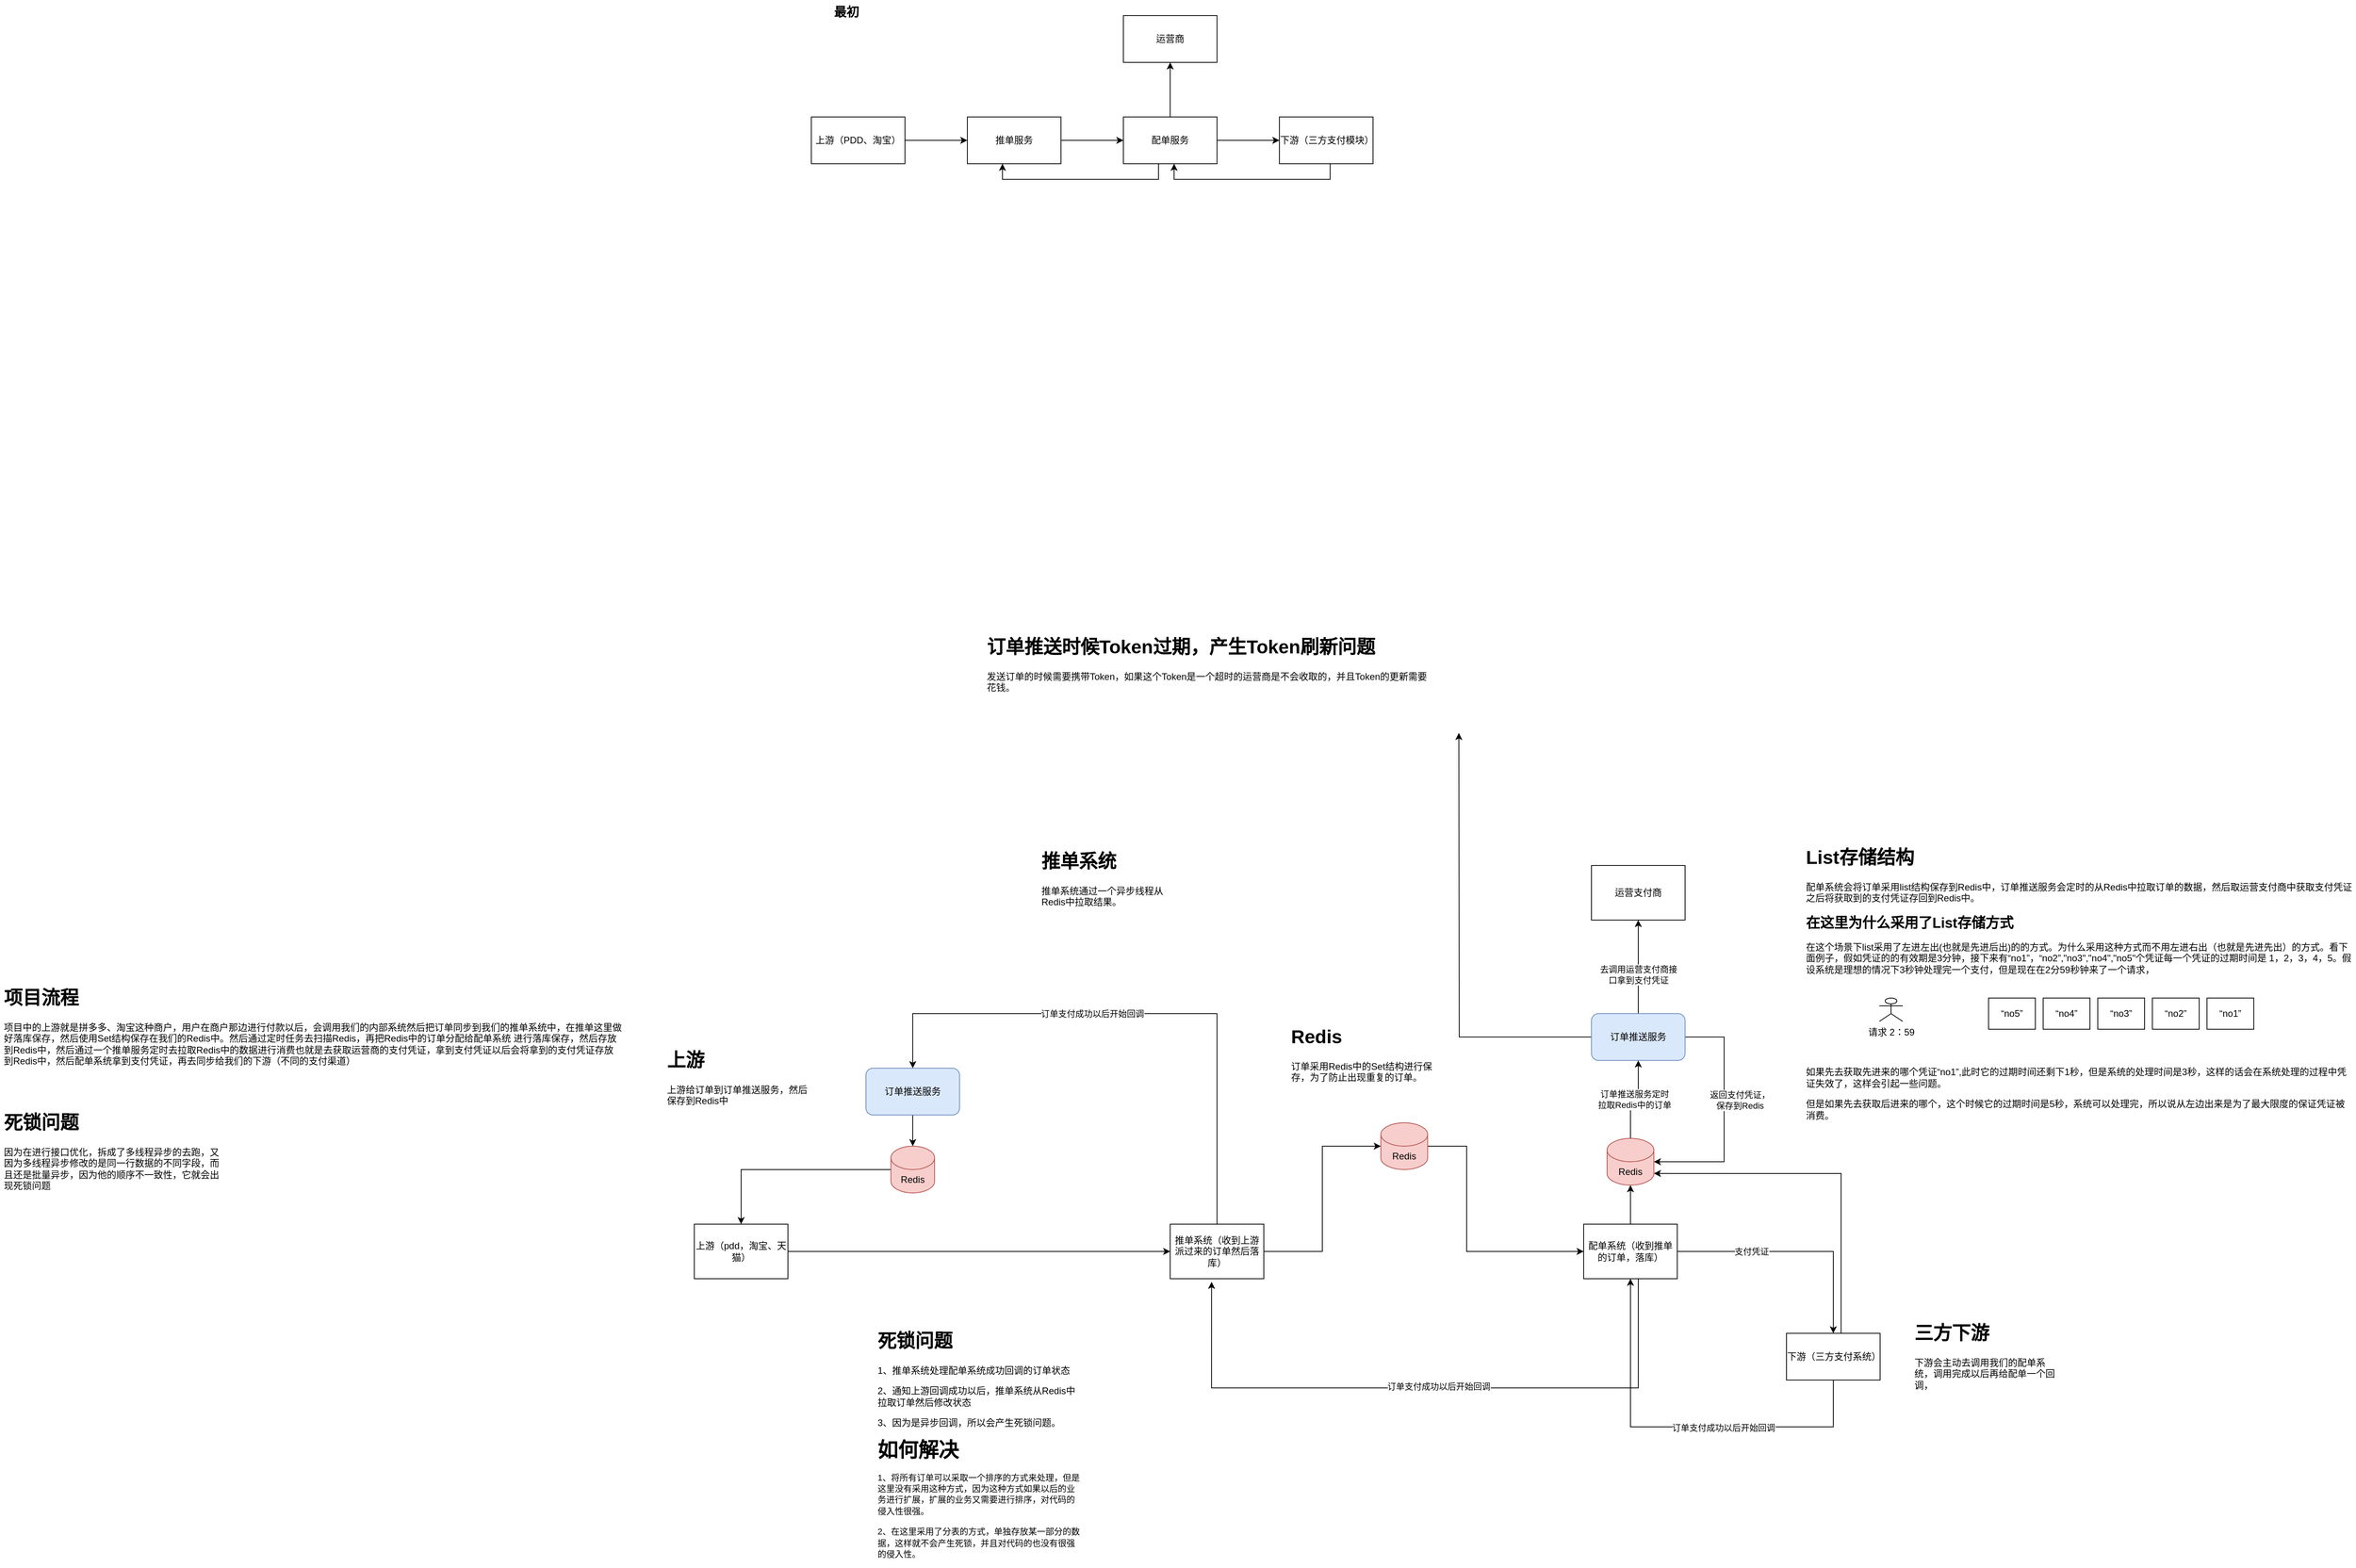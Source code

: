<mxfile version="21.1.5" type="github">
  <diagram name="第 1 页" id="uLm2FXyUYoYFo3uHgV7U">
    <mxGraphModel dx="2704" dy="1718" grid="1" gridSize="10" guides="1" tooltips="1" connect="1" arrows="1" fold="1" page="1" pageScale="1" pageWidth="827" pageHeight="1169" math="0" shadow="0">
      <root>
        <mxCell id="0" />
        <mxCell id="1" parent="0" />
        <mxCell id="qJ08ZY0-j0J5e2I6gDsd-131" style="edgeStyle=orthogonalEdgeStyle;rounded=0;orthogonalLoop=1;jettySize=auto;html=1;entryX=0;entryY=0.5;entryDx=0;entryDy=0;" edge="1" parent="1" source="qJ08ZY0-j0J5e2I6gDsd-43" target="qJ08ZY0-j0J5e2I6gDsd-52">
          <mxGeometry relative="1" as="geometry" />
        </mxCell>
        <mxCell id="qJ08ZY0-j0J5e2I6gDsd-43" value="上游（pdd，淘宝、天猫）" style="rounded=0;whiteSpace=wrap;html=1;" vertex="1" parent="1">
          <mxGeometry x="-150" y="750" width="120" height="70" as="geometry" />
        </mxCell>
        <mxCell id="qJ08ZY0-j0J5e2I6gDsd-78" style="edgeStyle=orthogonalEdgeStyle;rounded=0;orthogonalLoop=1;jettySize=auto;html=1;entryX=0;entryY=0.5;entryDx=0;entryDy=0;entryPerimeter=0;" edge="1" parent="1" source="qJ08ZY0-j0J5e2I6gDsd-52" target="qJ08ZY0-j0J5e2I6gDsd-77">
          <mxGeometry relative="1" as="geometry" />
        </mxCell>
        <mxCell id="qJ08ZY0-j0J5e2I6gDsd-123" value="订单支付成功以后开始回调" style="edgeStyle=orthogonalEdgeStyle;rounded=0;orthogonalLoop=1;jettySize=auto;html=1;entryX=0.5;entryY=0;entryDx=0;entryDy=0;" edge="1" parent="1" source="qJ08ZY0-j0J5e2I6gDsd-52" target="qJ08ZY0-j0J5e2I6gDsd-96">
          <mxGeometry x="0.179" relative="1" as="geometry">
            <Array as="points">
              <mxPoint x="520" y="480" />
              <mxPoint x="130" y="480" />
            </Array>
            <mxPoint as="offset" />
          </mxGeometry>
        </mxCell>
        <mxCell id="qJ08ZY0-j0J5e2I6gDsd-52" value="推单系统（收到上游派过来的订单然后落库）" style="rounded=0;whiteSpace=wrap;html=1;" vertex="1" parent="1">
          <mxGeometry x="460" y="750" width="120" height="70" as="geometry" />
        </mxCell>
        <mxCell id="qJ08ZY0-j0J5e2I6gDsd-57" style="edgeStyle=orthogonalEdgeStyle;rounded=0;orthogonalLoop=1;jettySize=auto;html=1;" edge="1" parent="1" source="qJ08ZY0-j0J5e2I6gDsd-54" target="qJ08ZY0-j0J5e2I6gDsd-56">
          <mxGeometry relative="1" as="geometry" />
        </mxCell>
        <mxCell id="qJ08ZY0-j0J5e2I6gDsd-101" value="支付凭证" style="edgeLabel;html=1;align=center;verticalAlign=middle;resizable=0;points=[];" vertex="1" connectable="0" parent="qJ08ZY0-j0J5e2I6gDsd-57">
          <mxGeometry x="-0.113" y="-1" relative="1" as="geometry">
            <mxPoint x="-41" y="-1" as="offset" />
          </mxGeometry>
        </mxCell>
        <mxCell id="qJ08ZY0-j0J5e2I6gDsd-68" style="edgeStyle=orthogonalEdgeStyle;rounded=0;orthogonalLoop=1;jettySize=auto;html=1;entryX=0.5;entryY=1;entryDx=0;entryDy=0;entryPerimeter=0;" edge="1" parent="1" source="qJ08ZY0-j0J5e2I6gDsd-54" target="qJ08ZY0-j0J5e2I6gDsd-60">
          <mxGeometry relative="1" as="geometry" />
        </mxCell>
        <mxCell id="qJ08ZY0-j0J5e2I6gDsd-84" style="edgeStyle=orthogonalEdgeStyle;rounded=0;orthogonalLoop=1;jettySize=auto;html=1;entryX=0.442;entryY=1.057;entryDx=0;entryDy=0;entryPerimeter=0;" edge="1" parent="1" source="qJ08ZY0-j0J5e2I6gDsd-54" target="qJ08ZY0-j0J5e2I6gDsd-52">
          <mxGeometry relative="1" as="geometry">
            <Array as="points">
              <mxPoint x="1060" y="960" />
              <mxPoint x="513" y="960" />
            </Array>
          </mxGeometry>
        </mxCell>
        <mxCell id="qJ08ZY0-j0J5e2I6gDsd-85" value="订单支付成功以后开始回调" style="edgeLabel;html=1;align=center;verticalAlign=middle;resizable=0;points=[];" vertex="1" connectable="0" parent="qJ08ZY0-j0J5e2I6gDsd-84">
          <mxGeometry x="-0.038" y="-2" relative="1" as="geometry">
            <mxPoint as="offset" />
          </mxGeometry>
        </mxCell>
        <mxCell id="qJ08ZY0-j0J5e2I6gDsd-54" value="配单系统（收到推单的订单，落库）" style="rounded=0;whiteSpace=wrap;html=1;" vertex="1" parent="1">
          <mxGeometry x="990" y="750" width="120" height="70" as="geometry" />
        </mxCell>
        <mxCell id="qJ08ZY0-j0J5e2I6gDsd-75" style="edgeStyle=orthogonalEdgeStyle;rounded=0;orthogonalLoop=1;jettySize=auto;html=1;entryX=0.5;entryY=1;entryDx=0;entryDy=0;" edge="1" parent="1" source="qJ08ZY0-j0J5e2I6gDsd-56" target="qJ08ZY0-j0J5e2I6gDsd-54">
          <mxGeometry relative="1" as="geometry">
            <Array as="points">
              <mxPoint x="1310" y="1010" />
              <mxPoint x="1050" y="1010" />
            </Array>
          </mxGeometry>
        </mxCell>
        <mxCell id="qJ08ZY0-j0J5e2I6gDsd-76" value="订单支付成功以后开始回调" style="edgeLabel;html=1;align=center;verticalAlign=middle;resizable=0;points=[];" vertex="1" connectable="0" parent="qJ08ZY0-j0J5e2I6gDsd-75">
          <mxGeometry x="-0.211" y="1" relative="1" as="geometry">
            <mxPoint as="offset" />
          </mxGeometry>
        </mxCell>
        <mxCell id="qJ08ZY0-j0J5e2I6gDsd-102" style="edgeStyle=orthogonalEdgeStyle;rounded=0;orthogonalLoop=1;jettySize=auto;html=1;entryX=1;entryY=1;entryDx=0;entryDy=-15;entryPerimeter=0;" edge="1" parent="1" source="qJ08ZY0-j0J5e2I6gDsd-56" target="qJ08ZY0-j0J5e2I6gDsd-60">
          <mxGeometry relative="1" as="geometry">
            <Array as="points">
              <mxPoint x="1320" y="685" />
            </Array>
          </mxGeometry>
        </mxCell>
        <mxCell id="qJ08ZY0-j0J5e2I6gDsd-56" value="下游（三方支付系统）" style="rounded=0;whiteSpace=wrap;html=1;" vertex="1" parent="1">
          <mxGeometry x="1250" y="890" width="120" height="60" as="geometry" />
        </mxCell>
        <mxCell id="qJ08ZY0-j0J5e2I6gDsd-69" style="edgeStyle=orthogonalEdgeStyle;rounded=0;orthogonalLoop=1;jettySize=auto;html=1;" edge="1" parent="1" source="qJ08ZY0-j0J5e2I6gDsd-58" target="qJ08ZY0-j0J5e2I6gDsd-62">
          <mxGeometry relative="1" as="geometry" />
        </mxCell>
        <mxCell id="qJ08ZY0-j0J5e2I6gDsd-74" value="去调用运营支付商接&lt;br&gt;口拿到支付凭证" style="edgeLabel;html=1;align=center;verticalAlign=middle;resizable=0;points=[];" vertex="1" connectable="0" parent="qJ08ZY0-j0J5e2I6gDsd-69">
          <mxGeometry x="0.265" y="-1" relative="1" as="geometry">
            <mxPoint x="-1" y="26" as="offset" />
          </mxGeometry>
        </mxCell>
        <mxCell id="qJ08ZY0-j0J5e2I6gDsd-72" value="返回支付凭证，&lt;br&gt;保存到Redis" style="edgeStyle=orthogonalEdgeStyle;rounded=0;orthogonalLoop=1;jettySize=auto;html=1;entryX=1;entryY=0.5;entryDx=0;entryDy=0;entryPerimeter=0;" edge="1" parent="1" source="qJ08ZY0-j0J5e2I6gDsd-58" target="qJ08ZY0-j0J5e2I6gDsd-60">
          <mxGeometry x="-0.13" y="20" relative="1" as="geometry">
            <Array as="points">
              <mxPoint x="1170" y="510" />
              <mxPoint x="1170" y="670" />
            </Array>
            <mxPoint as="offset" />
          </mxGeometry>
        </mxCell>
        <mxCell id="qJ08ZY0-j0J5e2I6gDsd-111" style="edgeStyle=orthogonalEdgeStyle;rounded=0;orthogonalLoop=1;jettySize=auto;html=1;" edge="1" parent="1" source="qJ08ZY0-j0J5e2I6gDsd-58">
          <mxGeometry relative="1" as="geometry">
            <mxPoint x="830" y="120" as="targetPoint" />
          </mxGeometry>
        </mxCell>
        <mxCell id="qJ08ZY0-j0J5e2I6gDsd-58" value="订单推送服务" style="rounded=1;whiteSpace=wrap;html=1;fillColor=#dae8fc;strokeColor=#6c8ebf;" vertex="1" parent="1">
          <mxGeometry x="1000" y="480" width="120" height="60" as="geometry" />
        </mxCell>
        <mxCell id="qJ08ZY0-j0J5e2I6gDsd-70" value="订单推送服务定时&lt;br&gt;拉取Redis中的订单" style="edgeStyle=orthogonalEdgeStyle;rounded=0;orthogonalLoop=1;jettySize=auto;html=1;" edge="1" parent="1" source="qJ08ZY0-j0J5e2I6gDsd-60" target="qJ08ZY0-j0J5e2I6gDsd-58">
          <mxGeometry relative="1" as="geometry" />
        </mxCell>
        <mxCell id="qJ08ZY0-j0J5e2I6gDsd-60" value="Redis" style="shape=cylinder3;whiteSpace=wrap;html=1;boundedLbl=1;backgroundOutline=1;size=15;fillColor=#f8cecc;strokeColor=#b85450;" vertex="1" parent="1">
          <mxGeometry x="1020" y="640" width="60" height="60" as="geometry" />
        </mxCell>
        <mxCell id="qJ08ZY0-j0J5e2I6gDsd-62" value="运营支付商" style="rounded=0;whiteSpace=wrap;html=1;" vertex="1" parent="1">
          <mxGeometry x="1000" y="290" width="120" height="70" as="geometry" />
        </mxCell>
        <mxCell id="qJ08ZY0-j0J5e2I6gDsd-73" value="" style="group" vertex="1" connectable="0" parent="1">
          <mxGeometry y="-820" width="720" height="230" as="geometry" />
        </mxCell>
        <mxCell id="qJ08ZY0-j0J5e2I6gDsd-1" value="上游（PDD、淘宝）" style="rounded=0;whiteSpace=wrap;html=1;" vertex="1" parent="qJ08ZY0-j0J5e2I6gDsd-73">
          <mxGeometry y="150" width="120" height="60" as="geometry" />
        </mxCell>
        <mxCell id="qJ08ZY0-j0J5e2I6gDsd-2" value="推单服务" style="rounded=0;whiteSpace=wrap;html=1;" vertex="1" parent="qJ08ZY0-j0J5e2I6gDsd-73">
          <mxGeometry x="200" y="150" width="120" height="60" as="geometry" />
        </mxCell>
        <mxCell id="qJ08ZY0-j0J5e2I6gDsd-5" style="edgeStyle=orthogonalEdgeStyle;rounded=0;orthogonalLoop=1;jettySize=auto;html=1;entryX=0;entryY=0.5;entryDx=0;entryDy=0;" edge="1" parent="qJ08ZY0-j0J5e2I6gDsd-73" source="qJ08ZY0-j0J5e2I6gDsd-1" target="qJ08ZY0-j0J5e2I6gDsd-2">
          <mxGeometry relative="1" as="geometry" />
        </mxCell>
        <mxCell id="qJ08ZY0-j0J5e2I6gDsd-3" value="最初" style="text;html=1;strokeColor=none;fillColor=none;align=center;verticalAlign=middle;whiteSpace=wrap;rounded=0;fontSize=16;fontStyle=1" vertex="1" parent="qJ08ZY0-j0J5e2I6gDsd-73">
          <mxGeometry width="90" height="30" as="geometry" />
        </mxCell>
        <mxCell id="qJ08ZY0-j0J5e2I6gDsd-6" value="配单服务" style="rounded=0;whiteSpace=wrap;html=1;" vertex="1" parent="qJ08ZY0-j0J5e2I6gDsd-73">
          <mxGeometry x="400" y="150" width="120" height="60" as="geometry" />
        </mxCell>
        <mxCell id="qJ08ZY0-j0J5e2I6gDsd-7" style="edgeStyle=orthogonalEdgeStyle;rounded=0;orthogonalLoop=1;jettySize=auto;html=1;entryX=0;entryY=0.5;entryDx=0;entryDy=0;" edge="1" parent="qJ08ZY0-j0J5e2I6gDsd-73" source="qJ08ZY0-j0J5e2I6gDsd-2" target="qJ08ZY0-j0J5e2I6gDsd-6">
          <mxGeometry relative="1" as="geometry" />
        </mxCell>
        <mxCell id="qJ08ZY0-j0J5e2I6gDsd-12" style="edgeStyle=orthogonalEdgeStyle;rounded=0;orthogonalLoop=1;jettySize=auto;html=1;entryX=0.5;entryY=1;entryDx=0;entryDy=0;" edge="1" parent="qJ08ZY0-j0J5e2I6gDsd-73">
          <mxGeometry relative="1" as="geometry">
            <mxPoint x="665" y="210" as="sourcePoint" />
            <mxPoint x="465" y="210" as="targetPoint" />
            <Array as="points">
              <mxPoint x="665" y="230" />
              <mxPoint x="465" y="230" />
            </Array>
          </mxGeometry>
        </mxCell>
        <mxCell id="qJ08ZY0-j0J5e2I6gDsd-8" value="下游（三方支付模块）" style="rounded=0;whiteSpace=wrap;html=1;" vertex="1" parent="qJ08ZY0-j0J5e2I6gDsd-73">
          <mxGeometry x="600" y="150" width="120" height="60" as="geometry" />
        </mxCell>
        <mxCell id="qJ08ZY0-j0J5e2I6gDsd-9" style="edgeStyle=orthogonalEdgeStyle;rounded=0;orthogonalLoop=1;jettySize=auto;html=1;entryX=0;entryY=0.5;entryDx=0;entryDy=0;" edge="1" parent="qJ08ZY0-j0J5e2I6gDsd-73" source="qJ08ZY0-j0J5e2I6gDsd-6" target="qJ08ZY0-j0J5e2I6gDsd-8">
          <mxGeometry relative="1" as="geometry" />
        </mxCell>
        <mxCell id="qJ08ZY0-j0J5e2I6gDsd-10" value="运营商" style="rounded=0;whiteSpace=wrap;html=1;" vertex="1" parent="qJ08ZY0-j0J5e2I6gDsd-73">
          <mxGeometry x="400" y="20" width="120" height="60" as="geometry" />
        </mxCell>
        <mxCell id="qJ08ZY0-j0J5e2I6gDsd-11" style="edgeStyle=orthogonalEdgeStyle;rounded=0;orthogonalLoop=1;jettySize=auto;html=1;entryX=0.5;entryY=1;entryDx=0;entryDy=0;" edge="1" parent="qJ08ZY0-j0J5e2I6gDsd-73" source="qJ08ZY0-j0J5e2I6gDsd-6" target="qJ08ZY0-j0J5e2I6gDsd-10">
          <mxGeometry relative="1" as="geometry" />
        </mxCell>
        <mxCell id="qJ08ZY0-j0J5e2I6gDsd-13" style="edgeStyle=orthogonalEdgeStyle;rounded=0;orthogonalLoop=1;jettySize=auto;html=1;entryX=0.5;entryY=1;entryDx=0;entryDy=0;" edge="1" parent="qJ08ZY0-j0J5e2I6gDsd-73">
          <mxGeometry relative="1" as="geometry">
            <mxPoint x="445" y="210" as="sourcePoint" />
            <mxPoint x="245" y="210" as="targetPoint" />
            <Array as="points">
              <mxPoint x="445" y="230" />
              <mxPoint x="245" y="230" />
            </Array>
          </mxGeometry>
        </mxCell>
        <mxCell id="qJ08ZY0-j0J5e2I6gDsd-79" style="edgeStyle=orthogonalEdgeStyle;rounded=0;orthogonalLoop=1;jettySize=auto;html=1;" edge="1" parent="1" source="qJ08ZY0-j0J5e2I6gDsd-77" target="qJ08ZY0-j0J5e2I6gDsd-54">
          <mxGeometry relative="1" as="geometry">
            <Array as="points">
              <mxPoint x="840" y="650" />
              <mxPoint x="840" y="785" />
            </Array>
          </mxGeometry>
        </mxCell>
        <mxCell id="qJ08ZY0-j0J5e2I6gDsd-77" value="Redis" style="shape=cylinder3;whiteSpace=wrap;html=1;boundedLbl=1;backgroundOutline=1;size=15;fillColor=#f8cecc;strokeColor=#b85450;" vertex="1" parent="1">
          <mxGeometry x="730" y="620" width="60" height="60" as="geometry" />
        </mxCell>
        <mxCell id="qJ08ZY0-j0J5e2I6gDsd-81" value="&lt;h1&gt;Redis&lt;/h1&gt;&lt;div&gt;订单采用Redis中的Set结构进行保存，为了防止出现重复的订单。&lt;/div&gt;" style="text;html=1;strokeColor=none;fillColor=none;spacing=5;spacingTop=-20;whiteSpace=wrap;overflow=hidden;rounded=0;" vertex="1" parent="1">
          <mxGeometry x="610" y="490" width="190" height="120" as="geometry" />
        </mxCell>
        <mxCell id="qJ08ZY0-j0J5e2I6gDsd-94" value="&lt;h1&gt;死锁问题&lt;/h1&gt;&lt;p&gt;1、推单系统处理配单系统成功回调的订单状态&lt;/p&gt;&lt;p&gt;2、通知上游回调成功以后，推单系统从Redis中拉取订单然后修改状态&lt;/p&gt;&lt;p&gt;3、因为是异步回调，所以会产生死锁问题。&lt;/p&gt;&lt;p&gt;&lt;b&gt;&lt;font style=&quot;font-size: 26px;&quot;&gt;如何解决&lt;/font&gt;&lt;/b&gt;&lt;/p&gt;&lt;p&gt;&lt;font style=&quot;font-size: 11px;&quot;&gt;1、将所有订单可以采取一个排序的方式来处理，但是这里没有采用这种方式，因为这种方式如果以后的业务进行扩展，扩展的业务又需要进行排序，对代码的侵入性很强。&lt;/font&gt;&lt;/p&gt;&lt;p&gt;&lt;font style=&quot;font-size: 11px;&quot;&gt;2、在这里采用了分表的方式，单独存放某一部分的数据，这样就不会产生死锁，并且对代码的也没有很强的侵入性。&lt;/font&gt;&lt;/p&gt;" style="text;html=1;strokeColor=none;fillColor=none;spacing=5;spacingTop=-20;whiteSpace=wrap;overflow=hidden;rounded=0;" vertex="1" parent="1">
          <mxGeometry x="80" y="880" width="270" height="310" as="geometry" />
        </mxCell>
        <mxCell id="qJ08ZY0-j0J5e2I6gDsd-132" style="edgeStyle=orthogonalEdgeStyle;rounded=0;orthogonalLoop=1;jettySize=auto;html=1;entryX=0.5;entryY=0;entryDx=0;entryDy=0;" edge="1" parent="1" source="qJ08ZY0-j0J5e2I6gDsd-95" target="qJ08ZY0-j0J5e2I6gDsd-43">
          <mxGeometry relative="1" as="geometry" />
        </mxCell>
        <mxCell id="qJ08ZY0-j0J5e2I6gDsd-95" value="Redis" style="shape=cylinder3;whiteSpace=wrap;html=1;boundedLbl=1;backgroundOutline=1;size=15;fillColor=#f8cecc;strokeColor=#b85450;" vertex="1" parent="1">
          <mxGeometry x="102" y="650" width="56" height="60" as="geometry" />
        </mxCell>
        <mxCell id="qJ08ZY0-j0J5e2I6gDsd-130" style="edgeStyle=orthogonalEdgeStyle;rounded=0;orthogonalLoop=1;jettySize=auto;html=1;" edge="1" parent="1" source="qJ08ZY0-j0J5e2I6gDsd-96" target="qJ08ZY0-j0J5e2I6gDsd-95">
          <mxGeometry relative="1" as="geometry" />
        </mxCell>
        <mxCell id="qJ08ZY0-j0J5e2I6gDsd-96" value="订单推送服务" style="rounded=1;whiteSpace=wrap;html=1;fillColor=#dae8fc;strokeColor=#6c8ebf;" vertex="1" parent="1">
          <mxGeometry x="70" y="550" width="120" height="60" as="geometry" />
        </mxCell>
        <mxCell id="qJ08ZY0-j0J5e2I6gDsd-99" value="&lt;h1&gt;上游&lt;/h1&gt;&lt;div&gt;上游给订单到订单推送服务，然后保存到Redis中&lt;/div&gt;" style="text;html=1;strokeColor=none;fillColor=none;spacing=5;spacingTop=-20;whiteSpace=wrap;overflow=hidden;rounded=0;" vertex="1" parent="1">
          <mxGeometry x="-190" y="520" width="190" height="120" as="geometry" />
        </mxCell>
        <mxCell id="qJ08ZY0-j0J5e2I6gDsd-100" value="&lt;h1&gt;推单系统&lt;/h1&gt;&lt;p&gt;推单系统通过一个异步线程从Redis中拉取结果。&lt;/p&gt;" style="text;html=1;strokeColor=none;fillColor=none;spacing=5;spacingTop=-20;whiteSpace=wrap;overflow=hidden;rounded=0;" vertex="1" parent="1">
          <mxGeometry x="290" y="265" width="190" height="120" as="geometry" />
        </mxCell>
        <mxCell id="qJ08ZY0-j0J5e2I6gDsd-110" value="" style="group" vertex="1" connectable="0" parent="1">
          <mxGeometry x="1270" y="260" width="709" height="370" as="geometry" />
        </mxCell>
        <mxCell id="qJ08ZY0-j0J5e2I6gDsd-71" value="&lt;h1&gt;List存储结构&lt;/h1&gt;&lt;p&gt;配单系统会将订单采用list结构保存到Redis中，订单推送服务会定时的从Redis中拉取订单的数据，然后取运营支付商中获取支付凭证之后将获取到的支付凭证存回到Redis中。&lt;br&gt;&lt;br&gt;&lt;span style=&quot;font-size: 18px;&quot;&gt;&lt;b&gt;在这里为什么采用了List存储方式&lt;/b&gt;&lt;/span&gt;&lt;/p&gt;&lt;p&gt;在这个场景下list采用了左进左出(也就是先进后出)的的方式。为什么采用这种方式而不用左进右出（也就是先进先出）的方式。看下面例子，假如凭证的的有效期是3分钟，接下来有“no1”，“no2”,&quot;no3&quot;,&quot;no4&quot;,&quot;no5&quot;个凭证每一个凭证的过期时间是 1，2，3，4，5。假设系统是理想的情况下3秒钟处理完一个支付，但是现在在2分59秒钟来了一个请求，&lt;/p&gt;&lt;p&gt;&lt;br&gt;&lt;/p&gt;&lt;p&gt;&lt;br&gt;&lt;/p&gt;&lt;p&gt;&lt;br&gt;&lt;/p&gt;&lt;p&gt;&lt;br&gt;&lt;/p&gt;&lt;p&gt;如果先去获取先进来的哪个凭证“no1”,此时它的过期时间还剩下1秒，但是系统的处理时间是3秒，这样的话会在系统处理的过程中凭证失效了，这样会引起一些问题。&lt;/p&gt;&lt;p&gt;但是如果先去获取后进来的哪个，这个时候它的过期时间是5秒，系统可以处理完，所以说从左边出来是为了最大限度的保证凭证被消费。&lt;/p&gt;&lt;p&gt;&lt;br&gt;&lt;/p&gt;" style="text;html=1;strokeColor=none;fillColor=none;spacing=5;spacingTop=-20;whiteSpace=wrap;overflow=hidden;rounded=0;" vertex="1" parent="qJ08ZY0-j0J5e2I6gDsd-110">
          <mxGeometry width="709" height="370" as="geometry" />
        </mxCell>
        <mxCell id="qJ08ZY0-j0J5e2I6gDsd-103" value="请求 2：59" style="shape=umlActor;verticalLabelPosition=bottom;verticalAlign=top;html=1;outlineConnect=0;" vertex="1" parent="qJ08ZY0-j0J5e2I6gDsd-110">
          <mxGeometry x="99" y="200" width="30" height="30" as="geometry" />
        </mxCell>
        <mxCell id="qJ08ZY0-j0J5e2I6gDsd-104" value="“no5”" style="rounded=0;whiteSpace=wrap;html=1;" vertex="1" parent="qJ08ZY0-j0J5e2I6gDsd-110">
          <mxGeometry x="239" y="200" width="60" height="40" as="geometry" />
        </mxCell>
        <mxCell id="qJ08ZY0-j0J5e2I6gDsd-105" value="“no3”" style="rounded=0;whiteSpace=wrap;html=1;" vertex="1" parent="qJ08ZY0-j0J5e2I6gDsd-110">
          <mxGeometry x="379" y="200" width="60" height="40" as="geometry" />
        </mxCell>
        <mxCell id="qJ08ZY0-j0J5e2I6gDsd-106" value="“no4”" style="rounded=0;whiteSpace=wrap;html=1;" vertex="1" parent="qJ08ZY0-j0J5e2I6gDsd-110">
          <mxGeometry x="309" y="200" width="60" height="40" as="geometry" />
        </mxCell>
        <mxCell id="qJ08ZY0-j0J5e2I6gDsd-108" value="“no2”" style="rounded=0;whiteSpace=wrap;html=1;" vertex="1" parent="qJ08ZY0-j0J5e2I6gDsd-110">
          <mxGeometry x="449" y="200" width="60" height="40" as="geometry" />
        </mxCell>
        <mxCell id="qJ08ZY0-j0J5e2I6gDsd-109" value="“no1”" style="rounded=0;whiteSpace=wrap;html=1;" vertex="1" parent="qJ08ZY0-j0J5e2I6gDsd-110">
          <mxGeometry x="519" y="200" width="60" height="40" as="geometry" />
        </mxCell>
        <mxCell id="qJ08ZY0-j0J5e2I6gDsd-120" value="&lt;h1&gt;订单推送时候Token过期，产生Token刷新问题&lt;/h1&gt;&lt;div&gt;发送订单的时候需要携带Token，如果这个Token是一个超时的运营商是不会收取的，并且Token的更新需要花钱。&lt;/div&gt;&lt;div&gt;&lt;br&gt;&lt;/div&gt;&lt;div&gt;&lt;br&gt;&lt;/div&gt;&lt;p&gt;&lt;br&gt;&lt;/p&gt;" style="text;html=1;strokeColor=none;fillColor=none;spacing=5;spacingTop=-20;whiteSpace=wrap;overflow=hidden;rounded=0;" vertex="1" parent="1">
          <mxGeometry x="220" y="-10" width="580" height="120" as="geometry" />
        </mxCell>
        <mxCell id="qJ08ZY0-j0J5e2I6gDsd-122" value="&lt;h1&gt;三方下游&lt;/h1&gt;&lt;div&gt;下游会主动去调用我们的配单系统，调用完成以后再给配单一个回调，&lt;/div&gt;" style="text;html=1;strokeColor=none;fillColor=none;spacing=5;spacingTop=-20;whiteSpace=wrap;overflow=hidden;rounded=0;" vertex="1" parent="1">
          <mxGeometry x="1409" y="870" width="190" height="120" as="geometry" />
        </mxCell>
        <mxCell id="qJ08ZY0-j0J5e2I6gDsd-133" value="&lt;h1&gt;项目流程&lt;/h1&gt;&lt;div&gt;项目中的上游就是拼多多、淘宝这种商户，用户在商户那边进行付款以后，会调用我们的内部系统然后把订单同步到我们的推单系统中，在推单这里做好落库保存，然后使用Set结构保存在我们的Redis中。然后通过定时任务去扫描Redis，再把Redis中的订单分配给配单系统 进行落库保存，然后存放到Redis中，然后通过一个推单服务定时去拉取Redis中的数据进行消费也就是去获取运营商的支付凭证，拿到支付凭证以后会将拿到的支付凭证存放到Redis中，然后配单系统拿到支付凭证，再去同步给我们的下游（不同的支付渠道）&lt;/div&gt;" style="text;html=1;strokeColor=none;fillColor=none;spacing=5;spacingTop=-20;whiteSpace=wrap;overflow=hidden;rounded=0;" vertex="1" parent="1">
          <mxGeometry x="-1040" y="440" width="800" height="120" as="geometry" />
        </mxCell>
        <mxCell id="qJ08ZY0-j0J5e2I6gDsd-134" value="&lt;h1&gt;死锁问题&lt;/h1&gt;&lt;div&gt;因为在进行接口优化，拆成了多线程异步的去跑，又因为多线程异步修改的是同一行数据的不同字段，而且还是批量异步，因为他的顺序不一致性，它就会出现死锁问题&lt;/div&gt;" style="text;html=1;strokeColor=none;fillColor=none;spacing=5;spacingTop=-20;whiteSpace=wrap;overflow=hidden;rounded=0;" vertex="1" parent="1">
          <mxGeometry x="-1040" y="600" width="290" height="120" as="geometry" />
        </mxCell>
      </root>
    </mxGraphModel>
  </diagram>
</mxfile>
